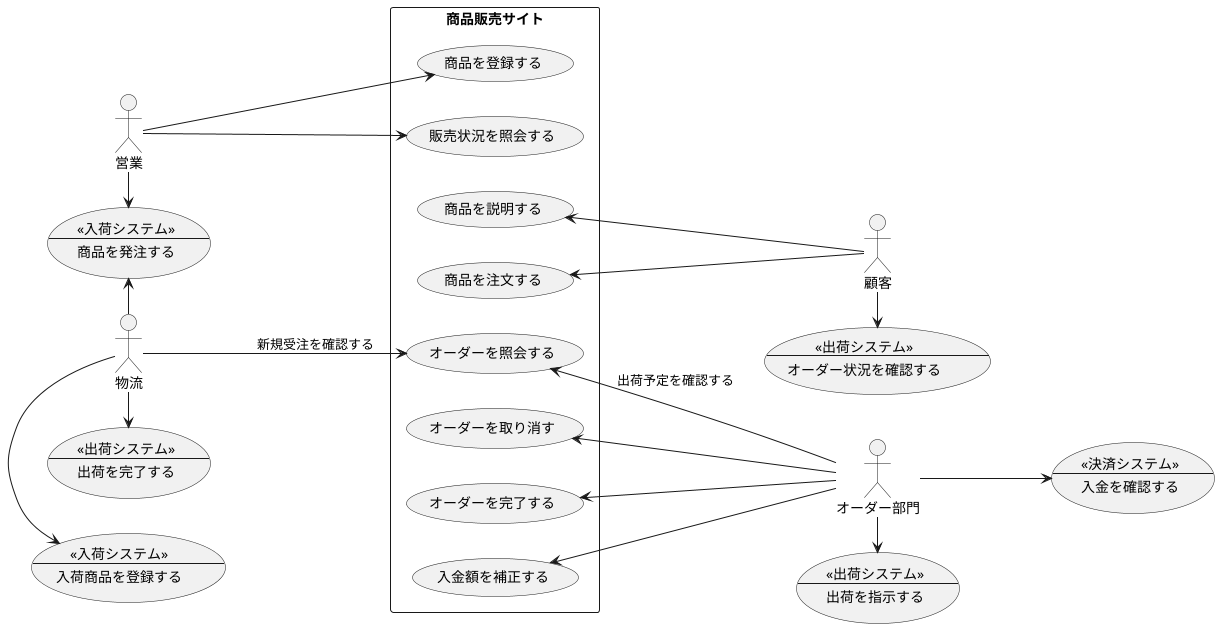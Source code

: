 @startuml
left to right direction

actor 営業
actor 物流
actor 顧客
actor オーダー部門

usecase 商品を発注する as "<<入荷システム>>
--
商品を発注する"
営業 -> 商品を発注する
商品を発注する <- 物流

usecase 入荷商品を登録する as "<<入荷システム>>
--
入荷商品を登録する"
物流 -> 入荷商品を登録する

usecase 出荷を完了する as "<<出荷システム>>
--
出荷を完了する"
物流 -> 出荷を完了する

usecase オーダー状況を確認する as "<<出荷システム>>
--
オーダー状況を確認する"
顧客 -> オーダー状況を確認する

usecase 出荷を指示する as "<<出荷システム>>
--
出荷を指示する"
オーダー部門 -> 出荷を指示する

usecase 入金を確認する as "<<決済システム>>
--
入金を確認する"
オーダー部門 --> 入金を確認する

rectangle 商品販売サイト {
  営業 --> (商品を登録する)
  営業 --> (販売状況を照会する)

  (商品を説明する) <-- 顧客
  (商品を注文する) <-- 顧客

  物流 --> (オーダーを照会する) : 新規受注を確認する

  (オーダーを取り消す) <-- オーダー部門
  (オーダーを完了する) <-- オーダー部門
  (オーダーを照会する) <-- オーダー部門 : 出荷予定を確認する
  (入金額を補正する) <-- オーダー部門
}
@enduml
